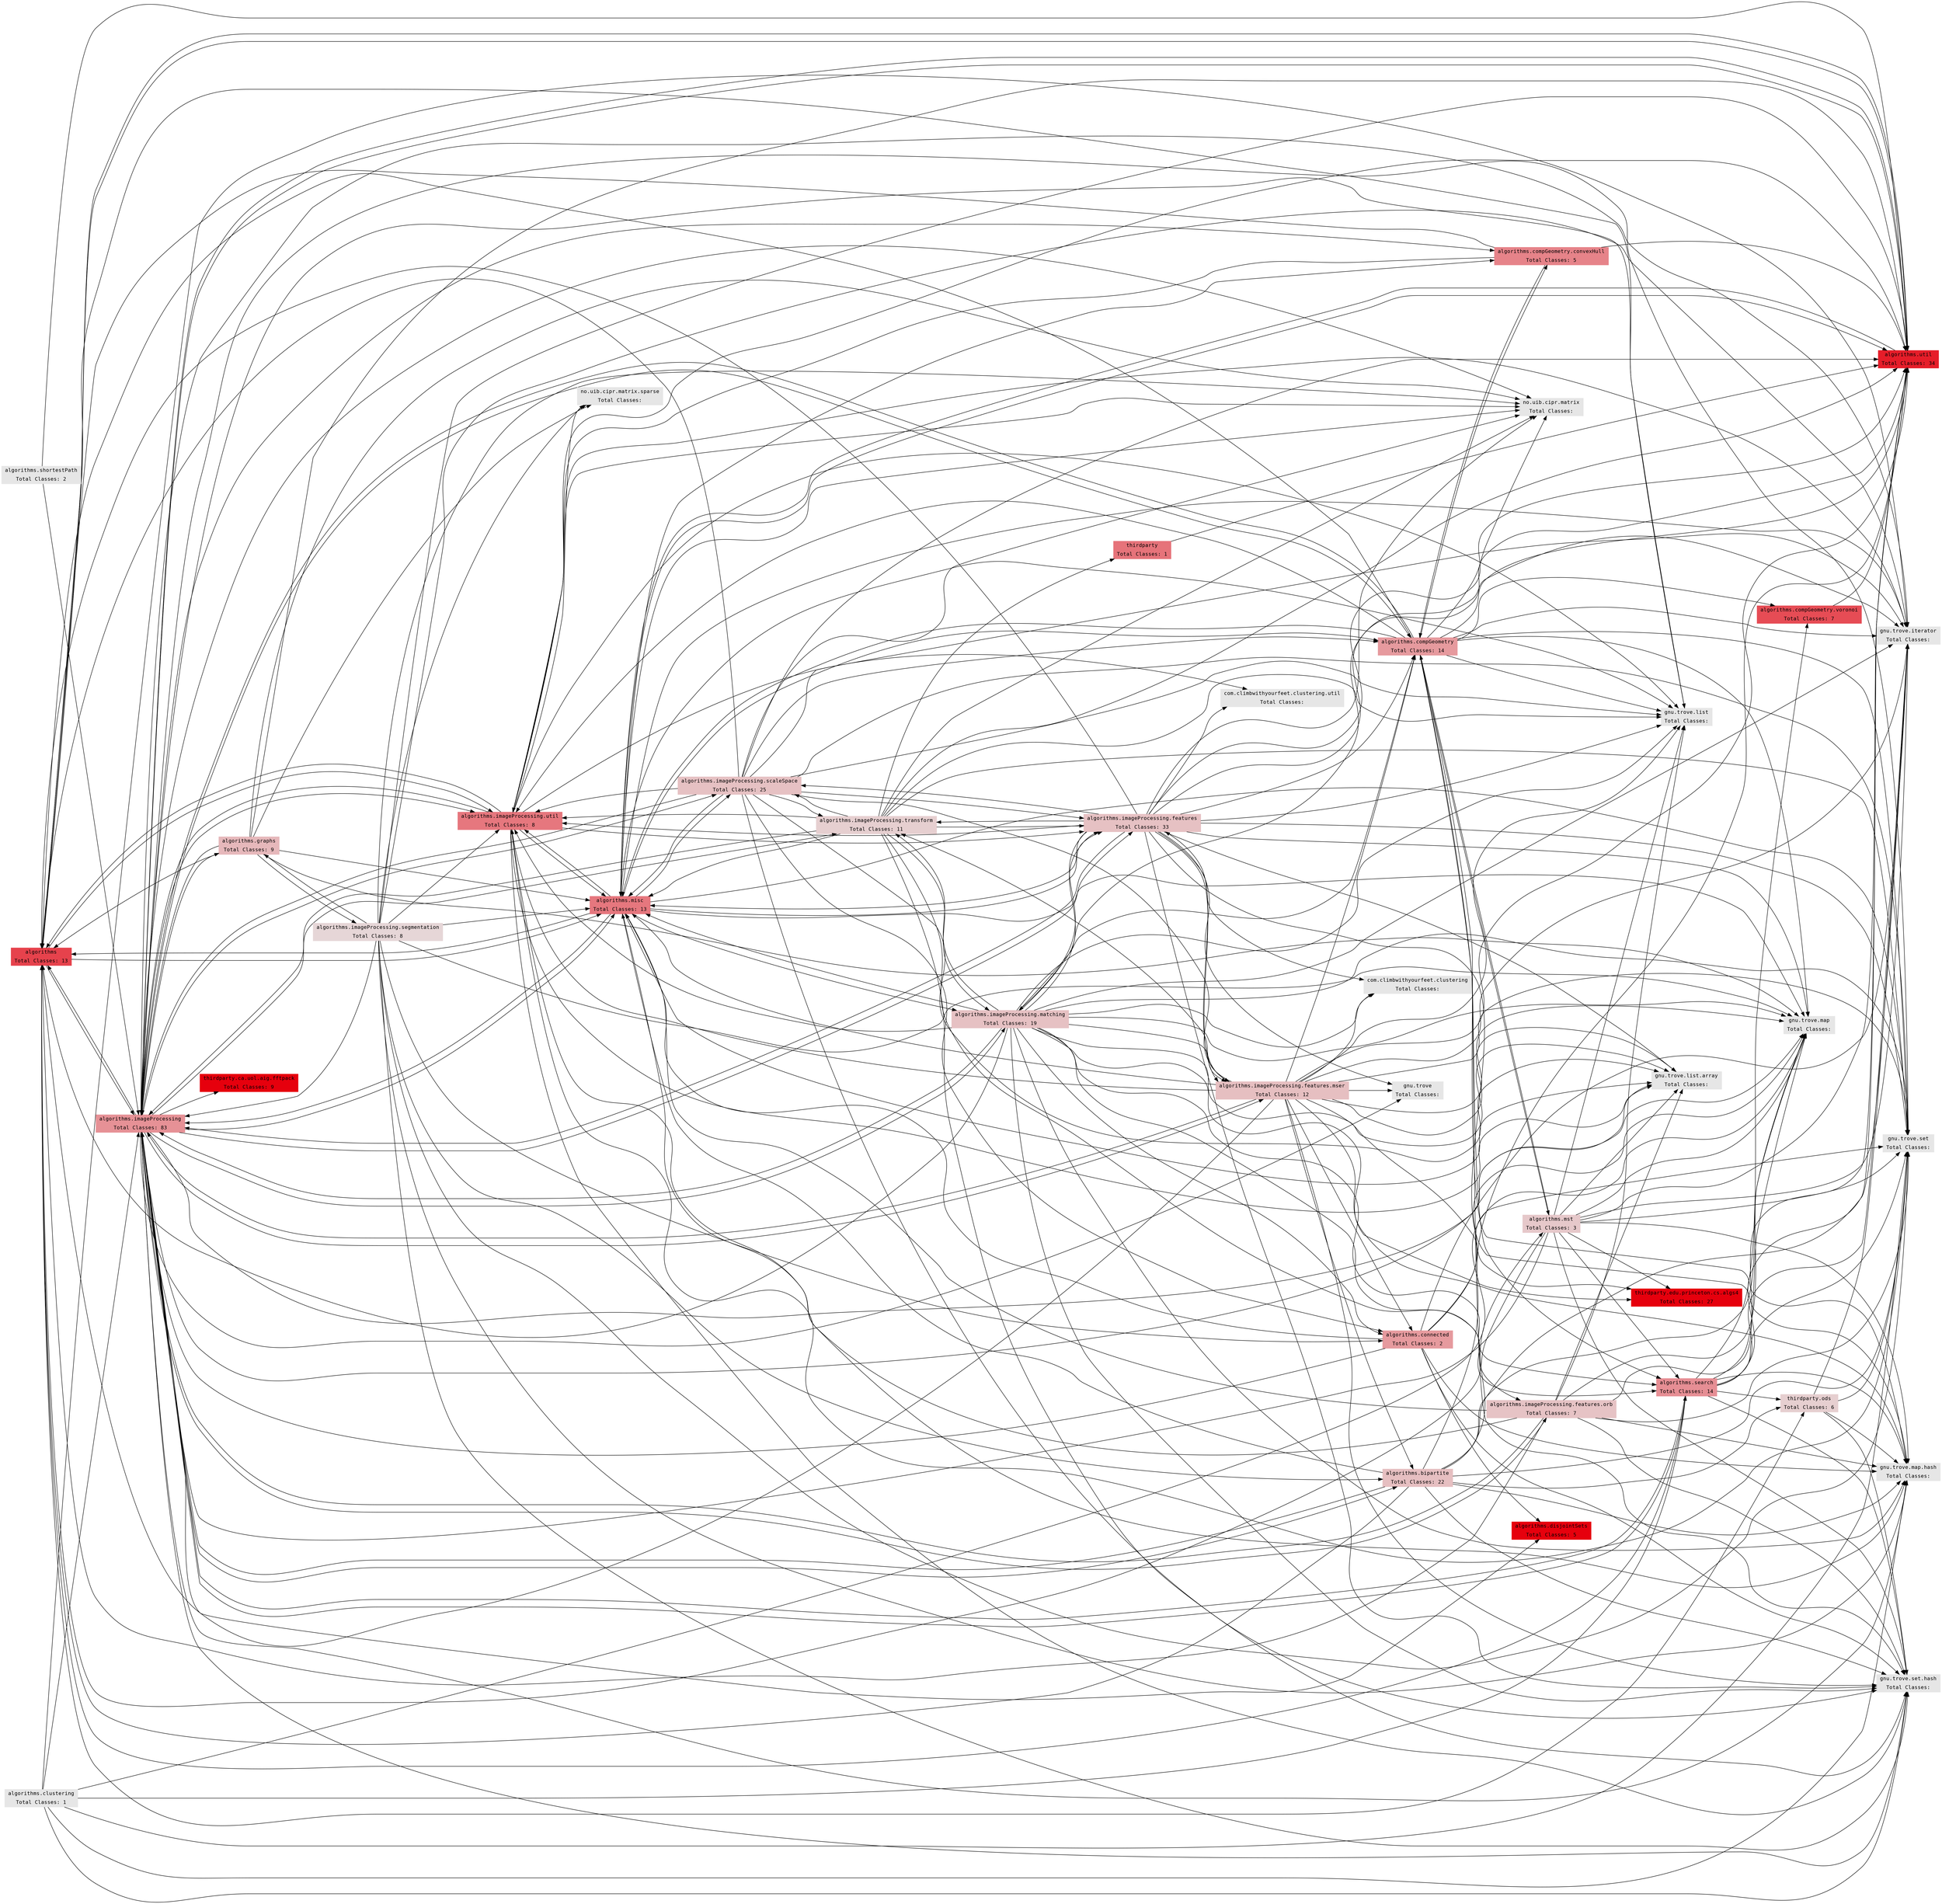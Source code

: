 
digraph g {
        graph [
	    rankdir = "LR"
	];
	node [
	    fontsize = "12"
	    fontname = "Courier"
	    shape = "ellipse"
	];
	edge[];
	"algorithms" [
        label="algorithms | Total Classes: 13"
	shape="record"
	color=".99 0.71 .9"
	style=filled
    ];
    "algorithms" -> "algorithms.imageProcessing"
    "algorithms" -> "algorithms.imageProcessing.util"
    "algorithms" -> "algorithms.misc"
    "algorithms" -> "algorithms.util"
    "algorithms" -> "gnu.trove.list"
    "algorithms" -> "thirdparty.ods"
    "algorithms.bipartite" [
        label="algorithms.bipartite | Total Classes: 22"
	shape="record"
	color=".99 0.17 .9"
	style=filled
    ];
    "algorithms.bipartite" -> "algorithms"
    "algorithms.bipartite" -> "algorithms.imageProcessing"
    "algorithms.bipartite" -> "algorithms.misc"
    "algorithms.bipartite" -> "algorithms.mst"
    "algorithms.bipartite" -> "algorithms.util"
    "algorithms.bipartite" -> "gnu.trove.iterator"
    "algorithms.bipartite" -> "gnu.trove.map"
    "algorithms.bipartite" -> "gnu.trove.map.hash"
    "algorithms.bipartite" -> "gnu.trove.set"
    "algorithms.bipartite" -> "gnu.trove.set.hash"
    "algorithms.bipartite" -> "thirdparty.ods"
    "algorithms.clustering" [
        label="algorithms.clustering | Total Classes: 1"
	shape="record"
	color=".99 0 .9"
	style=filled
    ];
    "algorithms.clustering" -> "algorithms.imageProcessing"
    "algorithms.clustering" -> "algorithms.search"
    "algorithms.clustering" -> "gnu.trove.iterator"
    "algorithms.clustering" -> "gnu.trove.map"
    "algorithms.clustering" -> "gnu.trove.map.hash"
    "algorithms.clustering" -> "gnu.trove.set"
    "algorithms.clustering" -> "gnu.trove.set.hash"
    "algorithms.compGeometry" [
        label="algorithms.compGeometry | Total Classes: 14"
	shape="record"
	color=".99 0.33 .9"
	style=filled
    ];
    "algorithms.compGeometry" -> "algorithms"
    "algorithms.compGeometry" -> "algorithms.compGeometry.convexHull"
    "algorithms.compGeometry" -> "algorithms.compGeometry.voronoi"
    "algorithms.compGeometry" -> "algorithms.imageProcessing"
    "algorithms.compGeometry" -> "algorithms.imageProcessing.util"
    "algorithms.compGeometry" -> "algorithms.misc"
    "algorithms.compGeometry" -> "algorithms.mst"
    "algorithms.compGeometry" -> "algorithms.search"
    "algorithms.compGeometry" -> "algorithms.util"
    "algorithms.compGeometry" -> "gnu.trove.iterator"
    "algorithms.compGeometry" -> "gnu.trove.list"
    "algorithms.compGeometry" -> "gnu.trove.map"
    "algorithms.compGeometry" -> "gnu.trove.map.hash"
    "algorithms.compGeometry" -> "gnu.trove.set"
    "algorithms.compGeometry" -> "gnu.trove.set.hash"
    "algorithms.compGeometry" -> "no.uib.cipr.matrix"
    "algorithms.compGeometry.convexHull" [
        label="algorithms.compGeometry.convexHull | Total Classes: 5"
	shape="record"
	color=".99 0.43 .9"
	style=filled
    ];
    "algorithms.compGeometry.convexHull" -> "algorithms"
    "algorithms.compGeometry.convexHull" -> "algorithms.compGeometry"
    "algorithms.compGeometry.convexHull" -> "algorithms.imageProcessing.util"
    "algorithms.compGeometry.convexHull" -> "algorithms.util"
    "algorithms.compGeometry.voronoi" [
        label="algorithms.compGeometry.voronoi | Total Classes: 7"
	shape="record"
	color=".99 0.67 .9"
	style=filled
    ];
    "algorithms.compGeometry.voronoi" -> "algorithms.util"
    "algorithms.connected" [
        label="algorithms.connected | Total Classes: 2"
	shape="record"
	color=".99 0.33 .9"
	style=filled
    ];
    "algorithms.connected" -> "algorithms.disjointSets"
    "algorithms.connected" -> "algorithms.imageProcessing"
    "algorithms.connected" -> "algorithms.misc"
    "algorithms.connected" -> "gnu.trove.iterator"
    "algorithms.connected" -> "gnu.trove.map"
    "algorithms.connected" -> "gnu.trove.map.hash"
    "algorithms.connected" -> "gnu.trove.set"
    "algorithms.connected" -> "gnu.trove.set.hash"
    "algorithms.disjointSets" [
        label="algorithms.disjointSets | Total Classes: 5"
	shape="record"
	color=".99 1 .9"
	style=filled
    ];
    "algorithms.graphs" [
        label="algorithms.graphs | Total Classes: 9"
	shape="record"
	color=".99 0.2 .9"
	style=filled
    ];
    "algorithms.graphs" -> "algorithms"
    "algorithms.graphs" -> "algorithms.imageProcessing"
    "algorithms.graphs" -> "algorithms.imageProcessing.segmentation"
    "algorithms.graphs" -> "algorithms.misc"
    "algorithms.graphs" -> "algorithms.util"
    "algorithms.graphs" -> "gnu.trove.map"
    "algorithms.graphs" -> "no.uib.cipr.matrix"
    "algorithms.graphs" -> "no.uib.cipr.matrix.sparse"
    "algorithms.imageProcessing" [
        label="algorithms.imageProcessing | Total Classes: 83"
	shape="record"
	color=".99 0.37 .9"
	style=filled
    ];
    "algorithms.imageProcessing" -> "algorithms"
    "algorithms.imageProcessing" -> "algorithms.bipartite"
    "algorithms.imageProcessing" -> "algorithms.compGeometry"
    "algorithms.imageProcessing" -> "algorithms.compGeometry.convexHull"
    "algorithms.imageProcessing" -> "algorithms.disjointSets"
    "algorithms.imageProcessing" -> "algorithms.graphs"
    "algorithms.imageProcessing" -> "algorithms.imageProcessing.features"
    "algorithms.imageProcessing" -> "algorithms.imageProcessing.features.mser"
    "algorithms.imageProcessing" -> "algorithms.imageProcessing.features.orb"
    "algorithms.imageProcessing" -> "algorithms.imageProcessing.matching"
    "algorithms.imageProcessing" -> "algorithms.imageProcessing.scaleSpace"
    "algorithms.imageProcessing" -> "algorithms.imageProcessing.transform"
    "algorithms.imageProcessing" -> "algorithms.imageProcessing.util"
    "algorithms.imageProcessing" -> "algorithms.misc"
    "algorithms.imageProcessing" -> "algorithms.search"
    "algorithms.imageProcessing" -> "algorithms.util"
    "algorithms.imageProcessing" -> "gnu.trove"
    "algorithms.imageProcessing" -> "gnu.trove.iterator"
    "algorithms.imageProcessing" -> "gnu.trove.list"
    "algorithms.imageProcessing" -> "gnu.trove.list.array"
    "algorithms.imageProcessing" -> "gnu.trove.map"
    "algorithms.imageProcessing" -> "gnu.trove.map.hash"
    "algorithms.imageProcessing" -> "gnu.trove.set"
    "algorithms.imageProcessing" -> "gnu.trove.set.hash"
    "algorithms.imageProcessing" -> "no.uib.cipr.matrix"
    "algorithms.imageProcessing" -> "thirdparty.ca.uol.aig.fftpack"
    "algorithms.imageProcessing.features" [
        label="algorithms.imageProcessing.features | Total Classes: 33"
	shape="record"
	color=".99 0.16 .9"
	style=filled
    ];
    "algorithms.imageProcessing.features" -> "algorithms"
    "algorithms.imageProcessing.features" -> "algorithms.compGeometry"
    "algorithms.imageProcessing.features" -> "algorithms.imageProcessing"
    "algorithms.imageProcessing.features" -> "algorithms.imageProcessing.features.mser"
    "algorithms.imageProcessing.features" -> "algorithms.imageProcessing.matching"
    "algorithms.imageProcessing.features" -> "algorithms.imageProcessing.scaleSpace"
    "algorithms.imageProcessing.features" -> "algorithms.imageProcessing.transform"
    "algorithms.imageProcessing.features" -> "algorithms.imageProcessing.util"
    "algorithms.imageProcessing.features" -> "algorithms.misc"
    "algorithms.imageProcessing.features" -> "algorithms.util"
    "algorithms.imageProcessing.features" -> "com.climbwithyourfeet.clustering"
    "algorithms.imageProcessing.features" -> "com.climbwithyourfeet.clustering.util"
    "algorithms.imageProcessing.features" -> "gnu.trove"
    "algorithms.imageProcessing.features" -> "gnu.trove.iterator"
    "algorithms.imageProcessing.features" -> "gnu.trove.list"
    "algorithms.imageProcessing.features" -> "gnu.trove.list.array"
    "algorithms.imageProcessing.features" -> "gnu.trove.map"
    "algorithms.imageProcessing.features" -> "gnu.trove.map.hash"
    "algorithms.imageProcessing.features" -> "gnu.trove.set"
    "algorithms.imageProcessing.features" -> "gnu.trove.set.hash"
    "algorithms.imageProcessing.features" -> "no.uib.cipr.matrix"
    "algorithms.imageProcessing.features.mser" [
        label="algorithms.imageProcessing.features.mser | Total Classes: 12"
	shape="record"
	color=".99 0.17 .9"
	style=filled
    ];
    "algorithms.imageProcessing.features.mser" -> "algorithms"
    "algorithms.imageProcessing.features.mser" -> "algorithms.bipartite"
    "algorithms.imageProcessing.features.mser" -> "algorithms.compGeometry"
    "algorithms.imageProcessing.features.mser" -> "algorithms.connected"
    "algorithms.imageProcessing.features.mser" -> "algorithms.imageProcessing"
    "algorithms.imageProcessing.features.mser" -> "algorithms.imageProcessing.features"
    "algorithms.imageProcessing.features.mser" -> "algorithms.imageProcessing.transform"
    "algorithms.imageProcessing.features.mser" -> "algorithms.imageProcessing.util"
    "algorithms.imageProcessing.features.mser" -> "algorithms.misc"
    "algorithms.imageProcessing.features.mser" -> "algorithms.util"
    "algorithms.imageProcessing.features.mser" -> "com.climbwithyourfeet.clustering"
    "algorithms.imageProcessing.features.mser" -> "gnu.trove"
    "algorithms.imageProcessing.features.mser" -> "gnu.trove.iterator"
    "algorithms.imageProcessing.features.mser" -> "gnu.trove.list"
    "algorithms.imageProcessing.features.mser" -> "gnu.trove.list.array"
    "algorithms.imageProcessing.features.mser" -> "gnu.trove.map"
    "algorithms.imageProcessing.features.mser" -> "gnu.trove.map.hash"
    "algorithms.imageProcessing.features.mser" -> "gnu.trove.set"
    "algorithms.imageProcessing.features.mser" -> "gnu.trove.set.hash"
    "algorithms.imageProcessing.features.mser" -> "thirdparty.edu.princeton.cs.algs4"
    "algorithms.imageProcessing.features.orb" [
        label="algorithms.imageProcessing.features.orb | Total Classes: 7"
	shape="record"
	color=".99 0.15 .9"
	style=filled
    ];
    "algorithms.imageProcessing.features.orb" -> "algorithms"
    "algorithms.imageProcessing.features.orb" -> "algorithms.imageProcessing"
    "algorithms.imageProcessing.features.orb" -> "algorithms.imageProcessing.util"
    "algorithms.imageProcessing.features.orb" -> "algorithms.misc"
    "algorithms.imageProcessing.features.orb" -> "algorithms.util"
    "algorithms.imageProcessing.features.orb" -> "gnu.trove.list"
    "algorithms.imageProcessing.features.orb" -> "gnu.trove.list.array"
    "algorithms.imageProcessing.features.orb" -> "gnu.trove.map"
    "algorithms.imageProcessing.features.orb" -> "gnu.trove.map.hash"
    "algorithms.imageProcessing.features.orb" -> "gnu.trove.set"
    "algorithms.imageProcessing.features.orb" -> "gnu.trove.set.hash"
    "algorithms.imageProcessing.matching" [
        label="algorithms.imageProcessing.matching | Total Classes: 19"
	shape="record"
	color=".99 0.16 .9"
	style=filled
    ];
    "algorithms.imageProcessing.matching" -> "algorithms"
    "algorithms.imageProcessing.matching" -> "algorithms.compGeometry"
    "algorithms.imageProcessing.matching" -> "algorithms.connected"
    "algorithms.imageProcessing.matching" -> "algorithms.imageProcessing"
    "algorithms.imageProcessing.matching" -> "algorithms.imageProcessing.features"
    "algorithms.imageProcessing.matching" -> "algorithms.imageProcessing.features.mser"
    "algorithms.imageProcessing.matching" -> "algorithms.imageProcessing.features.orb"
    "algorithms.imageProcessing.matching" -> "algorithms.imageProcessing.transform"
    "algorithms.imageProcessing.matching" -> "algorithms.imageProcessing.util"
    "algorithms.imageProcessing.matching" -> "algorithms.misc"
    "algorithms.imageProcessing.matching" -> "algorithms.search"
    "algorithms.imageProcessing.matching" -> "algorithms.util"
    "algorithms.imageProcessing.matching" -> "com.climbwithyourfeet.clustering"
    "algorithms.imageProcessing.matching" -> "gnu.trove.iterator"
    "algorithms.imageProcessing.matching" -> "gnu.trove.list"
    "algorithms.imageProcessing.matching" -> "gnu.trove.list.array"
    "algorithms.imageProcessing.matching" -> "gnu.trove.map"
    "algorithms.imageProcessing.matching" -> "gnu.trove.map.hash"
    "algorithms.imageProcessing.matching" -> "gnu.trove.set"
    "algorithms.imageProcessing.matching" -> "gnu.trove.set.hash"
    "algorithms.imageProcessing.matching" -> "thirdparty.edu.princeton.cs.algs4"
    "algorithms.imageProcessing.scaleSpace" [
        label="algorithms.imageProcessing.scaleSpace | Total Classes: 25"
	shape="record"
	color=".99 0.16 .9"
	style=filled
    ];
    "algorithms.imageProcessing.scaleSpace" -> "algorithms"
    "algorithms.imageProcessing.scaleSpace" -> "algorithms.compGeometry"
    "algorithms.imageProcessing.scaleSpace" -> "algorithms.connected"
    "algorithms.imageProcessing.scaleSpace" -> "algorithms.imageProcessing"
    "algorithms.imageProcessing.scaleSpace" -> "algorithms.imageProcessing.features"
    "algorithms.imageProcessing.scaleSpace" -> "algorithms.imageProcessing.features.mser"
    "algorithms.imageProcessing.scaleSpace" -> "algorithms.imageProcessing.transform"
    "algorithms.imageProcessing.scaleSpace" -> "algorithms.imageProcessing.util"
    "algorithms.imageProcessing.scaleSpace" -> "algorithms.misc"
    "algorithms.imageProcessing.scaleSpace" -> "algorithms.util"
    "algorithms.imageProcessing.scaleSpace" -> "gnu.trove.iterator"
    "algorithms.imageProcessing.scaleSpace" -> "gnu.trove.list"
    "algorithms.imageProcessing.scaleSpace" -> "gnu.trove.list.array"
    "algorithms.imageProcessing.scaleSpace" -> "gnu.trove.set"
    "algorithms.imageProcessing.scaleSpace" -> "gnu.trove.set.hash"
    "algorithms.imageProcessing.scaleSpace" -> "no.uib.cipr.matrix"
    "algorithms.imageProcessing.segmentation" [
        label="algorithms.imageProcessing.segmentation | Total Classes: 8"
	shape="record"
	color=".99 0.07 .9"
	style=filled
    ];
    "algorithms.imageProcessing.segmentation" -> "algorithms.bipartite"
    "algorithms.imageProcessing.segmentation" -> "algorithms.connected"
    "algorithms.imageProcessing.segmentation" -> "algorithms.graphs"
    "algorithms.imageProcessing.segmentation" -> "algorithms.imageProcessing"
    "algorithms.imageProcessing.segmentation" -> "algorithms.imageProcessing.util"
    "algorithms.imageProcessing.segmentation" -> "algorithms.misc"
    "algorithms.imageProcessing.segmentation" -> "algorithms.util"
    "algorithms.imageProcessing.segmentation" -> "gnu.trove.iterator"
    "algorithms.imageProcessing.segmentation" -> "gnu.trove.map"
    "algorithms.imageProcessing.segmentation" -> "gnu.trove.map.hash"
    "algorithms.imageProcessing.segmentation" -> "gnu.trove.set"
    "algorithms.imageProcessing.segmentation" -> "gnu.trove.set.hash"
    "algorithms.imageProcessing.segmentation" -> "no.uib.cipr.matrix"
    "algorithms.imageProcessing.segmentation" -> "no.uib.cipr.matrix.sparse"
    "algorithms.imageProcessing.transform" [
        label="algorithms.imageProcessing.transform | Total Classes: 11"
	shape="record"
	color=".99 0.1 .9"
	style=filled
    ];
    "algorithms.imageProcessing.transform" -> "algorithms.imageProcessing"
    "algorithms.imageProcessing.transform" -> "algorithms.imageProcessing.features"
    "algorithms.imageProcessing.transform" -> "algorithms.imageProcessing.matching"
    "algorithms.imageProcessing.transform" -> "algorithms.imageProcessing.scaleSpace"
    "algorithms.imageProcessing.transform" -> "algorithms.imageProcessing.util"
    "algorithms.imageProcessing.transform" -> "algorithms.misc"
    "algorithms.imageProcessing.transform" -> "algorithms.search"
    "algorithms.imageProcessing.transform" -> "algorithms.util"
    "algorithms.imageProcessing.transform" -> "gnu.trove.list"
    "algorithms.imageProcessing.transform" -> "gnu.trove.set"
    "algorithms.imageProcessing.transform" -> "gnu.trove.set.hash"
    "algorithms.imageProcessing.transform" -> "no.uib.cipr.matrix"
    "algorithms.imageProcessing.transform" -> "thirdparty"
    "algorithms.imageProcessing.util" [
        label="algorithms.imageProcessing.util | Total Classes: 8"
	shape="record"
	color=".99 0.48 .9"
	style=filled
    ];
    "algorithms.imageProcessing.util" -> "algorithms"
    "algorithms.imageProcessing.util" -> "algorithms.imageProcessing"
    "algorithms.imageProcessing.util" -> "algorithms.imageProcessing.features"
    "algorithms.imageProcessing.util" -> "algorithms.misc"
    "algorithms.imageProcessing.util" -> "algorithms.util"
    "algorithms.imageProcessing.util" -> "com.climbwithyourfeet.clustering.util"
    "algorithms.imageProcessing.util" -> "gnu.trove.iterator"
    "algorithms.imageProcessing.util" -> "gnu.trove.list"
    "algorithms.imageProcessing.util" -> "gnu.trove.list.array"
    "algorithms.imageProcessing.util" -> "gnu.trove.set"
    "algorithms.imageProcessing.util" -> "gnu.trove.set.hash"
    "algorithms.imageProcessing.util" -> "no.uib.cipr.matrix"
    "algorithms.imageProcessing.util" -> "no.uib.cipr.matrix.sparse"
    "algorithms.misc" [
        label="algorithms.misc | Total Classes: 13"
	shape="record"
	color=".99 0.48 .9"
	style=filled
    ];
    "algorithms.misc" -> "algorithms"
    "algorithms.misc" -> "algorithms.compGeometry"
    "algorithms.misc" -> "algorithms.compGeometry.convexHull"
    "algorithms.misc" -> "algorithms.imageProcessing"
    "algorithms.misc" -> "algorithms.imageProcessing.features"
    "algorithms.misc" -> "algorithms.imageProcessing.matching"
    "algorithms.misc" -> "algorithms.imageProcessing.scaleSpace"
    "algorithms.misc" -> "algorithms.imageProcessing.util"
    "algorithms.misc" -> "algorithms.util"
    "algorithms.misc" -> "gnu.trove.iterator"
    "algorithms.misc" -> "gnu.trove.list"
    "algorithms.misc" -> "gnu.trove.list.array"
    "algorithms.misc" -> "gnu.trove.map"
    "algorithms.misc" -> "gnu.trove.map.hash"
    "algorithms.misc" -> "gnu.trove.set"
    "algorithms.misc" -> "no.uib.cipr.matrix"
    "algorithms.mst" [
        label="algorithms.mst | Total Classes: 3"
	shape="record"
	color=".99 0.13 .9"
	style=filled
    ];
    "algorithms.mst" -> "algorithms"
    "algorithms.mst" -> "algorithms.compGeometry"
    "algorithms.mst" -> "algorithms.imageProcessing"
    "algorithms.mst" -> "algorithms.search"
    "algorithms.mst" -> "algorithms.util"
    "algorithms.mst" -> "gnu.trove.iterator"
    "algorithms.mst" -> "gnu.trove.list"
    "algorithms.mst" -> "gnu.trove.list.array"
    "algorithms.mst" -> "gnu.trove.map"
    "algorithms.mst" -> "gnu.trove.map.hash"
    "algorithms.mst" -> "gnu.trove.set"
    "algorithms.mst" -> "gnu.trove.set.hash"
    "algorithms.mst" -> "thirdparty.edu.princeton.cs.algs4"
    "algorithms.search" [
        label="algorithms.search | Total Classes: 14"
	shape="record"
	color=".99 0.38 .9"
	style=filled
    ];
    "algorithms.search" -> "algorithms"
    "algorithms.search" -> "algorithms.compGeometry.voronoi"
    "algorithms.search" -> "algorithms.imageProcessing"
    "algorithms.search" -> "algorithms.util"
    "algorithms.search" -> "gnu.trove.iterator"
    "algorithms.search" -> "gnu.trove.map"
    "algorithms.search" -> "gnu.trove.map.hash"
    "algorithms.search" -> "gnu.trove.set"
    "algorithms.search" -> "gnu.trove.set.hash"
    "algorithms.search" -> "thirdparty.ods"
    "algorithms.shortestPath" [
        label="algorithms.shortestPath | Total Classes: 2"
	shape="record"
	color=".99 0 .9"
	style=filled
    ];
    "algorithms.shortestPath" -> "algorithms.imageProcessing"
    "algorithms.shortestPath" -> "algorithms.util"
    "algorithms.util" [
        label="algorithms.util | Total Classes: 34"
	shape="record"
	color=".99 0.87 .9"
	style=filled
    ];
    "algorithms.util" -> "algorithms"
    "algorithms.util" -> "algorithms.imageProcessing"
    "algorithms.util" -> "algorithms.misc"
    "com.climbwithyourfeet.clustering" [
        label="com.climbwithyourfeet.clustering | Total Classes: "
	shape="record"
	color=".99 0.0 .9"
	style=filled
    ];
    "com.climbwithyourfeet.clustering.util" [
        label="com.climbwithyourfeet.clustering.util | Total Classes: "
	shape="record"
	color=".99 0.0 .9"
	style=filled
    ];
    "gnu.trove" [
        label="gnu.trove | Total Classes: "
	shape="record"
	color=".99 0.0 .9"
	style=filled
    ];
    "gnu.trove.iterator" [
        label="gnu.trove.iterator | Total Classes: "
	shape="record"
	color=".99 0.0 .9"
	style=filled
    ];
    "gnu.trove.list" [
        label="gnu.trove.list | Total Classes: "
	shape="record"
	color=".99 0.0 .9"
	style=filled
    ];
    "gnu.trove.list.array" [
        label="gnu.trove.list.array | Total Classes: "
	shape="record"
	color=".99 0.0 .9"
	style=filled
    ];
    "gnu.trove.map" [
        label="gnu.trove.map | Total Classes: "
	shape="record"
	color=".99 0.0 .9"
	style=filled
    ];
    "gnu.trove.map.hash" [
        label="gnu.trove.map.hash | Total Classes: "
	shape="record"
	color=".99 0.0 .9"
	style=filled
    ];
    "gnu.trove.set" [
        label="gnu.trove.set | Total Classes: "
	shape="record"
	color=".99 0.0 .9"
	style=filled
    ];
    "gnu.trove.set.hash" [
        label="gnu.trove.set.hash | Total Classes: "
	shape="record"
	color=".99 0.0 .9"
	style=filled
    ];
    "no.uib.cipr.matrix" [
        label="no.uib.cipr.matrix | Total Classes: "
	shape="record"
	color=".99 0.0 .9"
	style=filled
    ];
    "no.uib.cipr.matrix.sparse" [
        label="no.uib.cipr.matrix.sparse | Total Classes: "
	shape="record"
	color=".99 0.0 .9"
	style=filled
    ];
    "thirdparty" [
        label="thirdparty | Total Classes: 1"
	shape="record"
	color=".99 0.5 .9"
	style=filled
    ];
    "thirdparty" -> "algorithms.util"
    "thirdparty.ca.uol.aig.fftpack" [
        label="thirdparty.ca.uol.aig.fftpack | Total Classes: 9"
	shape="record"
	color=".99 1 .9"
	style=filled
    ];
    "thirdparty.edu.princeton.cs.algs4" [
        label="thirdparty.edu.princeton.cs.algs4 | Total Classes: 27"
	shape="record"
	color=".99 1 .9"
	style=filled
    ];
    "thirdparty.ods" [
        label="thirdparty.ods | Total Classes: 6"
	shape="record"
	color=".99 0.1 .9"
	style=filled
    ];
    "thirdparty.ods" -> "gnu.trove.iterator"
    "thirdparty.ods" -> "gnu.trove.map.hash"
    "thirdparty.ods" -> "gnu.trove.set"
    "thirdparty.ods" -> "gnu.trove.set.hash"
    
}
